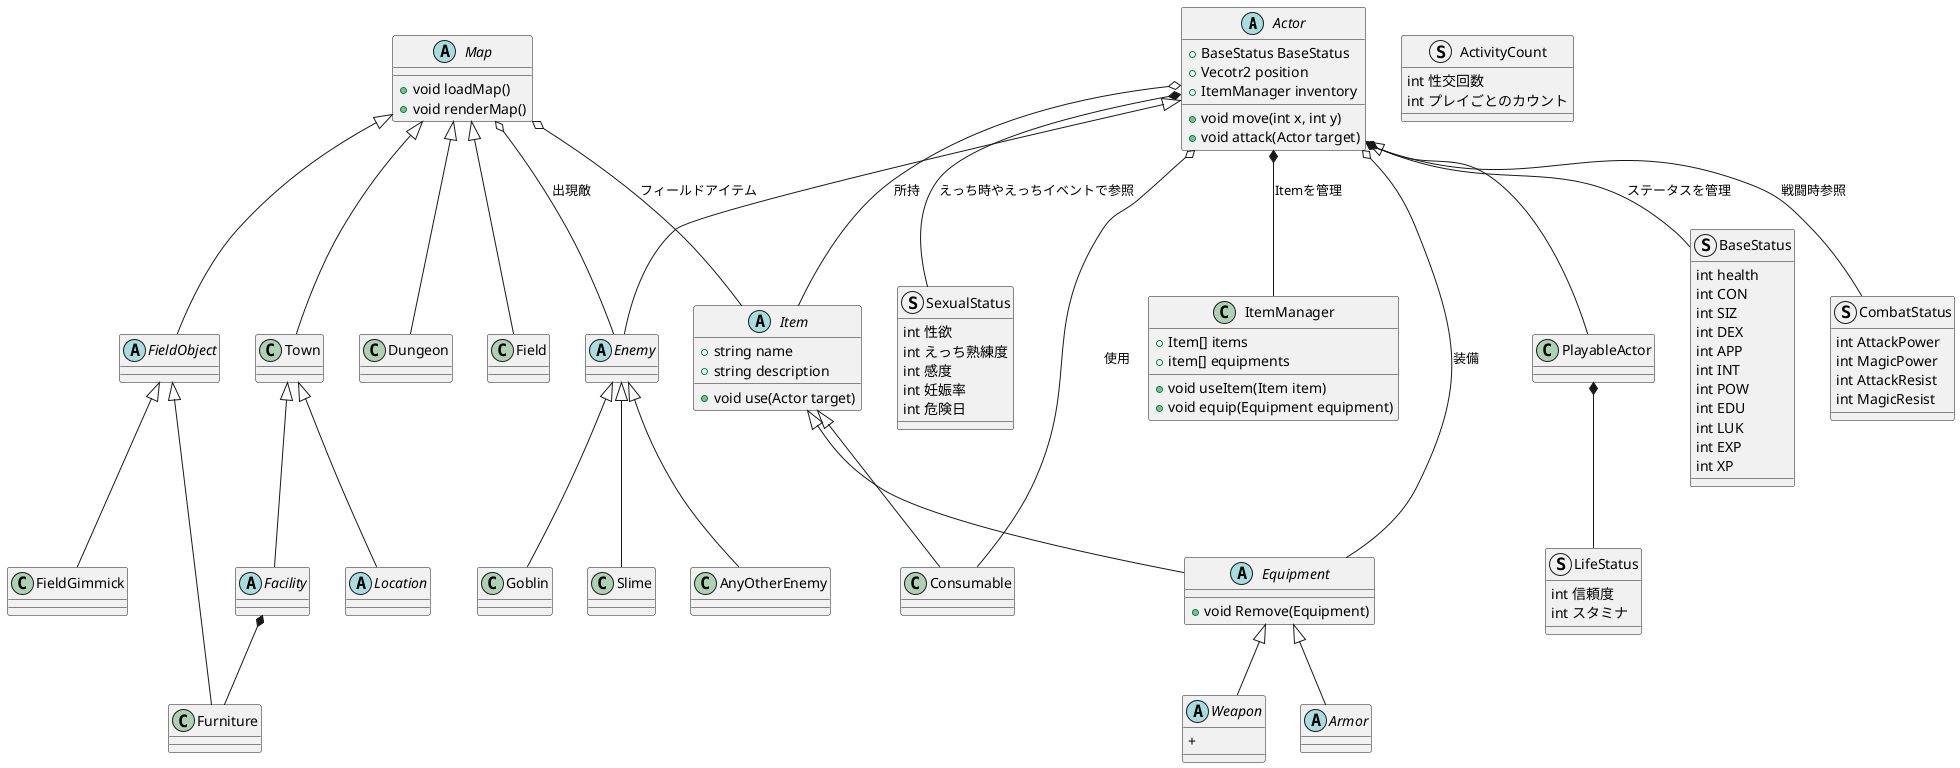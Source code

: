 @startuml
' ==============================
' クラス
' ==============================
' ------------------------------
' プレイヤーと敵
' ------------------------------
abstract Actor{
	+ BaseStatus BaseStatus
	+ Vecotr2 position
	+ ItemManager inventory
	+ void move(int x, int y)
	+ void attack(Actor target)
}
class PlayableActor{
}
abstract Enemy{}
' --- 基礎ステータス ---
struct BaseStatus{
	int health
	' TRPGっぽいステータス構成
	' 体力
	int CON
	' 体格
	int SIZ
	' 敏捷
	int DEX
	' 魅力
	int APP
	' 知力
	int INT
	' 精神力
	int POW
	' 教養
	int EDU
	' 幸運
	int LUK
	' 自分が持ってる経験値
	int EXP
	' 倒した相手に与える経験値
	int XP
}
' --- 戦闘ステータス ---
struct CombatStatus{
	int AttackPower
	int MagicPower
	int AttackResist
	int MagicResist
}
' --- 生活ステータス ---
struct LifeStatus{
	int 信頼度
	int スタミナ
}
' --- エロステ ---
struct SexualStatus{
	int 性欲
	int えっち熟練度
	int 感度
	int 妊娠率
	int 危険日
}
struct ActivityCount{
	int 性交回数
	int プレイごとのカウント
}

' ------------------------------
' アイテム
' ------------------------------
class ItemManager{
	+ Item[] items
	+ item[] equipments
	+ void useItem(Item item)
	+ void equip(Equipment equipment)
}
abstract Item{
	+ string name
	+ string description
	+ void use(Actor target)
}
abstract Equipment{
	+ void Remove(Equipment)
}
' 着脱機能
' 呪いの装備とかは「何もしないRemove」で実装する
abstract Weapon{
	+
}
abstract Armor{}

' ------------------------------
' ワールド
' ------------------------------
abstract Map{
	+ void loadMap()
	+ void renderMap()
}
abstract FieldObject{}
abstract Facility{}
abstract Location{}

' ==============================
' 関係
' ==============================
' ------------------------------
' Actor
' ------------------------------
Actor <|-- PlayableActor
Actor <|-- Enemy
Actor *-- ItemManager : Itemを管理
Actor *-- BaseStatus : ステータスを管理
Actor *-- CombatStatus : 戦闘時参照
Actor *-- SexualStatus : えっち時やえっちイベントで参照
PlayableActor *-- LifeStatus

' ------------------------------
' Enemy
' ------------------------------
Enemy <|-- Goblin
Enemy <|-- Slime
Enemy <|-- AnyOtherEnemy

' ------------------------------
' Map
' ------------------------------
Map <|-- Town
Map <|-- Dungeon
Map <|-- Field
Map <|-- FieldObject
' --- Mapと他のクラス ---
Map o-- Enemy : 出現敵
Map o-- Item : フィールドアイテム

' ------------------------------
' FieldObject
' ------------------------------
FieldObject <|-- FieldGimmick
FieldObject <|-- Furniture

' ------------------------------
' Town
' ------------------------------
Town <|-- Location
Town <|-- Facility
' --- 屋内 ---
Facility *-- Furniture

' ------------------------------
' Item
' ------------------------------
Item <|-- Equipment
Item <|-- Consumable
' --- Equipment ---
Equipment <|-- Weapon
Equipment <|-- Armor

' ------------------------------
' Actor
' ------------------------------
Actor o-- Item : 所持
Actor o-- Equipment : 装備
Actor o-- Consumable : 使用

@enduml